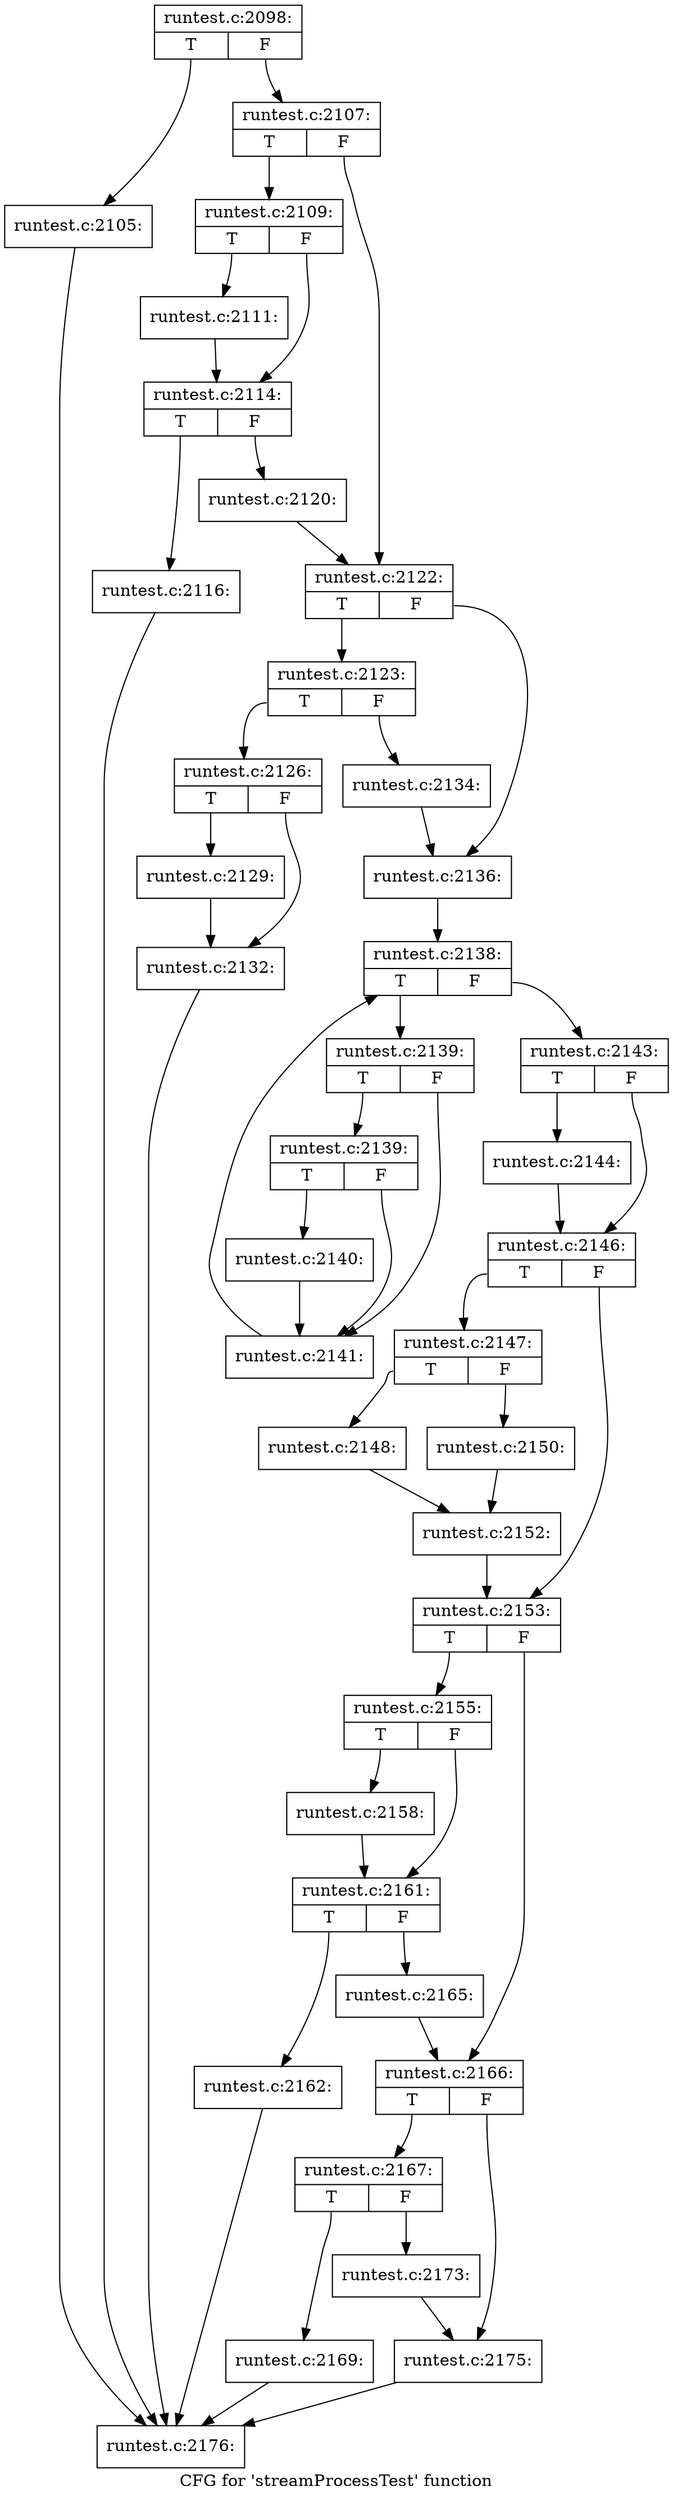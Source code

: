 digraph "CFG for 'streamProcessTest' function" {
	label="CFG for 'streamProcessTest' function";

	Node0x4191c30 [shape=record,label="{runtest.c:2098:|{<s0>T|<s1>F}}"];
	Node0x4191c30:s0 -> Node0x419afe0;
	Node0x4191c30:s1 -> Node0x419b030;
	Node0x419afe0 [shape=record,label="{runtest.c:2105:}"];
	Node0x419afe0 -> Node0x4192120;
	Node0x419b030 [shape=record,label="{runtest.c:2107:|{<s0>T|<s1>F}}"];
	Node0x419b030:s0 -> Node0x419b6e0;
	Node0x419b030:s1 -> Node0x419b730;
	Node0x419b6e0 [shape=record,label="{runtest.c:2109:|{<s0>T|<s1>F}}"];
	Node0x419b6e0:s0 -> Node0x419bd50;
	Node0x419b6e0:s1 -> Node0x419bda0;
	Node0x419bd50 [shape=record,label="{runtest.c:2111:}"];
	Node0x419bd50 -> Node0x419bda0;
	Node0x419bda0 [shape=record,label="{runtest.c:2114:|{<s0>T|<s1>F}}"];
	Node0x419bda0:s0 -> Node0x419cc80;
	Node0x419bda0:s1 -> Node0x419cfb0;
	Node0x419cc80 [shape=record,label="{runtest.c:2116:}"];
	Node0x419cc80 -> Node0x4192120;
	Node0x419cfb0 [shape=record,label="{runtest.c:2120:}"];
	Node0x419cfb0 -> Node0x419b730;
	Node0x419b730 [shape=record,label="{runtest.c:2122:|{<s0>T|<s1>F}}"];
	Node0x419b730:s0 -> Node0x419da20;
	Node0x419b730:s1 -> Node0x419da70;
	Node0x419da20 [shape=record,label="{runtest.c:2123:|{<s0>T|<s1>F}}"];
	Node0x419da20:s0 -> Node0x419e290;
	Node0x419da20:s1 -> Node0x419e5c0;
	Node0x419e290 [shape=record,label="{runtest.c:2126:|{<s0>T|<s1>F}}"];
	Node0x419e290:s0 -> Node0x3fb1e20;
	Node0x419e290:s1 -> Node0x419ea40;
	Node0x3fb1e20 [shape=record,label="{runtest.c:2129:}"];
	Node0x3fb1e20 -> Node0x419ea40;
	Node0x419ea40 [shape=record,label="{runtest.c:2132:}"];
	Node0x419ea40 -> Node0x4192120;
	Node0x419e5c0 [shape=record,label="{runtest.c:2134:}"];
	Node0x419e5c0 -> Node0x419da70;
	Node0x419da70 [shape=record,label="{runtest.c:2136:}"];
	Node0x419da70 -> Node0x419ecb0;
	Node0x419ecb0 [shape=record,label="{runtest.c:2138:|{<s0>T|<s1>F}}"];
	Node0x419ecb0:s0 -> Node0x41a0250;
	Node0x419ecb0:s1 -> Node0x419ff60;
	Node0x41a0250 [shape=record,label="{runtest.c:2139:|{<s0>T|<s1>F}}"];
	Node0x41a0250:s0 -> Node0x41a03d0;
	Node0x41a0250:s1 -> Node0x41a0380;
	Node0x41a03d0 [shape=record,label="{runtest.c:2139:|{<s0>T|<s1>F}}"];
	Node0x41a03d0:s0 -> Node0x41a0330;
	Node0x41a03d0:s1 -> Node0x41a0380;
	Node0x41a0330 [shape=record,label="{runtest.c:2140:}"];
	Node0x41a0330 -> Node0x41a0380;
	Node0x41a0380 [shape=record,label="{runtest.c:2141:}"];
	Node0x41a0380 -> Node0x419ecb0;
	Node0x419ff60 [shape=record,label="{runtest.c:2143:|{<s0>T|<s1>F}}"];
	Node0x419ff60:s0 -> Node0x41a0d20;
	Node0x419ff60:s1 -> Node0x41a0fa0;
	Node0x41a0d20 [shape=record,label="{runtest.c:2144:}"];
	Node0x41a0d20 -> Node0x41a0fa0;
	Node0x41a0fa0 [shape=record,label="{runtest.c:2146:|{<s0>T|<s1>F}}"];
	Node0x41a0fa0:s0 -> Node0x41a1530;
	Node0x41a0fa0:s1 -> Node0x41a1580;
	Node0x41a1530 [shape=record,label="{runtest.c:2147:|{<s0>T|<s1>F}}"];
	Node0x41a1530:s0 -> Node0x41a18c0;
	Node0x41a1530:s1 -> Node0x41a1960;
	Node0x41a18c0 [shape=record,label="{runtest.c:2148:}"];
	Node0x41a18c0 -> Node0x41a1910;
	Node0x41a1960 [shape=record,label="{runtest.c:2150:}"];
	Node0x41a1960 -> Node0x41a1910;
	Node0x41a1910 [shape=record,label="{runtest.c:2152:}"];
	Node0x41a1910 -> Node0x41a1580;
	Node0x41a1580 [shape=record,label="{runtest.c:2153:|{<s0>T|<s1>F}}"];
	Node0x41a1580:s0 -> Node0x41a1da0;
	Node0x41a1580:s1 -> Node0x41a20d0;
	Node0x41a1da0 [shape=record,label="{runtest.c:2155:|{<s0>T|<s1>F}}"];
	Node0x41a1da0:s0 -> Node0x41a30c0;
	Node0x41a1da0:s1 -> Node0x41a3110;
	Node0x41a30c0 [shape=record,label="{runtest.c:2158:}"];
	Node0x41a30c0 -> Node0x41a3110;
	Node0x41a3110 [shape=record,label="{runtest.c:2161:|{<s0>T|<s1>F}}"];
	Node0x41a3110:s0 -> Node0x41a3780;
	Node0x41a3110:s1 -> Node0x41a37d0;
	Node0x41a3780 [shape=record,label="{runtest.c:2162:}"];
	Node0x41a3780 -> Node0x4192120;
	Node0x41a37d0 [shape=record,label="{runtest.c:2165:}"];
	Node0x41a37d0 -> Node0x41a20d0;
	Node0x41a20d0 [shape=record,label="{runtest.c:2166:|{<s0>T|<s1>F}}"];
	Node0x41a20d0:s0 -> Node0x41a3f80;
	Node0x41a20d0:s1 -> Node0x41a3fd0;
	Node0x41a3f80 [shape=record,label="{runtest.c:2167:|{<s0>T|<s1>F}}"];
	Node0x41a3f80:s0 -> Node0x41a45d0;
	Node0x41a3f80:s1 -> Node0x41a4620;
	Node0x41a45d0 [shape=record,label="{runtest.c:2169:}"];
	Node0x41a45d0 -> Node0x4192120;
	Node0x41a4620 [shape=record,label="{runtest.c:2173:}"];
	Node0x41a4620 -> Node0x41a3fd0;
	Node0x41a3fd0 [shape=record,label="{runtest.c:2175:}"];
	Node0x41a3fd0 -> Node0x4192120;
	Node0x4192120 [shape=record,label="{runtest.c:2176:}"];
}
